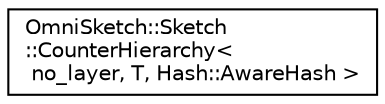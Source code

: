 digraph "Graphical Class Hierarchy"
{
 // LATEX_PDF_SIZE
  edge [fontname="Helvetica",fontsize="10",labelfontname="Helvetica",labelfontsize="10"];
  node [fontname="Helvetica",fontsize="10",shape=record];
  rankdir="LR";
  Node0 [label="OmniSketch::Sketch\l::CounterHierarchy\<\l no_layer, T, Hash::AwareHash \>",height=0.2,width=0.4,color="black", fillcolor="white", style="filled",URL="$class_omni_sketch_1_1_sketch_1_1_counter_hierarchy.html",tooltip=" "];
}
